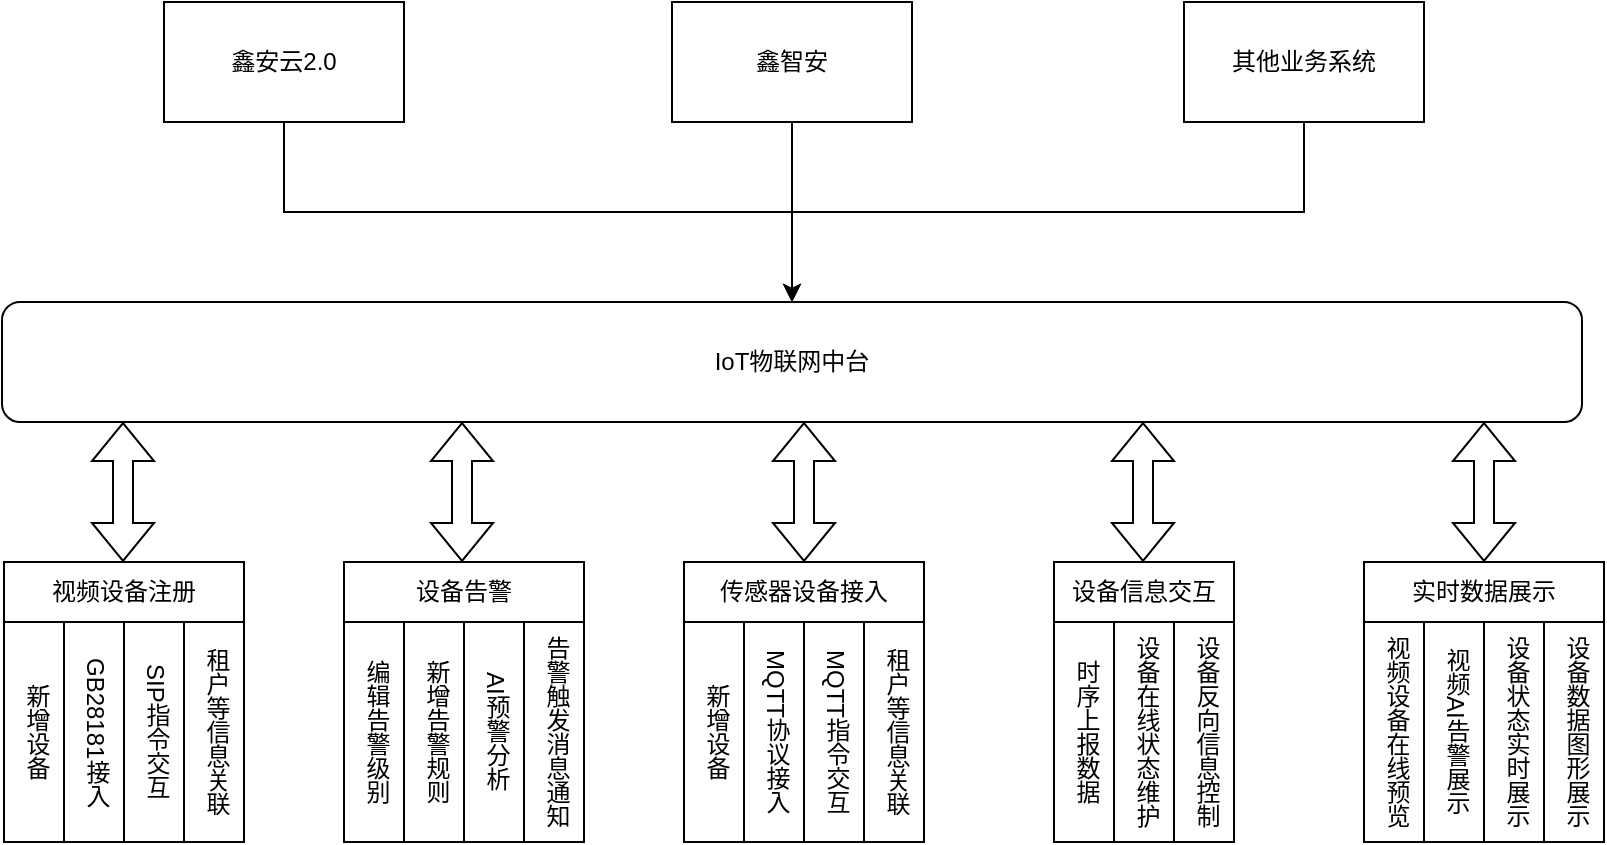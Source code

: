 <mxfile version="24.7.7">
  <diagram name="第 1 页" id="CHQMg75Ctvg36Bg_mEWG">
    <mxGraphModel dx="1434" dy="761" grid="1" gridSize="10" guides="1" tooltips="1" connect="1" arrows="1" fold="1" page="1" pageScale="1" pageWidth="827" pageHeight="1169" math="0" shadow="0">
      <root>
        <mxCell id="0" />
        <mxCell id="1" parent="0" />
        <mxCell id="ywJJRI5t-XReXgleK-C4-1" value="IoT物联网中台" style="rounded=1;whiteSpace=wrap;html=1;" vertex="1" parent="1">
          <mxGeometry x="19" y="210" width="790" height="60" as="geometry" />
        </mxCell>
        <mxCell id="ywJJRI5t-XReXgleK-C4-5" style="edgeStyle=orthogonalEdgeStyle;rounded=0;orthogonalLoop=1;jettySize=auto;html=1;entryX=0.5;entryY=0;entryDx=0;entryDy=0;" edge="1" parent="1" source="ywJJRI5t-XReXgleK-C4-2" target="ywJJRI5t-XReXgleK-C4-1">
          <mxGeometry relative="1" as="geometry" />
        </mxCell>
        <mxCell id="ywJJRI5t-XReXgleK-C4-2" value="鑫安云2.0" style="rounded=0;whiteSpace=wrap;html=1;" vertex="1" parent="1">
          <mxGeometry x="100" y="60" width="120" height="60" as="geometry" />
        </mxCell>
        <mxCell id="ywJJRI5t-XReXgleK-C4-6" style="edgeStyle=orthogonalEdgeStyle;rounded=0;orthogonalLoop=1;jettySize=auto;html=1;entryX=0.5;entryY=0;entryDx=0;entryDy=0;" edge="1" parent="1" source="ywJJRI5t-XReXgleK-C4-3" target="ywJJRI5t-XReXgleK-C4-1">
          <mxGeometry relative="1" as="geometry" />
        </mxCell>
        <mxCell id="ywJJRI5t-XReXgleK-C4-3" value="鑫智安" style="rounded=0;whiteSpace=wrap;html=1;" vertex="1" parent="1">
          <mxGeometry x="354" y="60" width="120" height="60" as="geometry" />
        </mxCell>
        <mxCell id="ywJJRI5t-XReXgleK-C4-7" style="edgeStyle=orthogonalEdgeStyle;rounded=0;orthogonalLoop=1;jettySize=auto;html=1;" edge="1" parent="1" source="ywJJRI5t-XReXgleK-C4-4" target="ywJJRI5t-XReXgleK-C4-1">
          <mxGeometry relative="1" as="geometry" />
        </mxCell>
        <mxCell id="ywJJRI5t-XReXgleK-C4-4" value="其他业务系统" style="rounded=0;whiteSpace=wrap;html=1;" vertex="1" parent="1">
          <mxGeometry x="610" y="60" width="120" height="60" as="geometry" />
        </mxCell>
        <mxCell id="ywJJRI5t-XReXgleK-C4-43" value="" style="group" vertex="1" connectable="0" parent="1">
          <mxGeometry x="20" y="270" width="800" height="210" as="geometry" />
        </mxCell>
        <mxCell id="ywJJRI5t-XReXgleK-C4-38" value="" style="group" vertex="1" connectable="0" parent="ywJJRI5t-XReXgleK-C4-43">
          <mxGeometry width="120" height="210" as="geometry" />
        </mxCell>
        <mxCell id="ywJJRI5t-XReXgleK-C4-8" value="" style="shape=flexArrow;endArrow=classic;startArrow=classic;html=1;rounded=0;" edge="1" parent="ywJJRI5t-XReXgleK-C4-38">
          <mxGeometry width="100" height="100" relative="1" as="geometry">
            <mxPoint x="59.5" y="70" as="sourcePoint" />
            <mxPoint x="59.5" as="targetPoint" />
          </mxGeometry>
        </mxCell>
        <mxCell id="ywJJRI5t-XReXgleK-C4-9" value="视频设备注册" style="rounded=0;whiteSpace=wrap;html=1;" vertex="1" parent="ywJJRI5t-XReXgleK-C4-38">
          <mxGeometry y="70" width="120" height="30" as="geometry" />
        </mxCell>
        <mxCell id="ywJJRI5t-XReXgleK-C4-10" value="GB28181接入" style="rounded=0;whiteSpace=wrap;html=1;textDirection=vertical-lr;" vertex="1" parent="ywJJRI5t-XReXgleK-C4-38">
          <mxGeometry x="30" y="100" width="30" height="110" as="geometry" />
        </mxCell>
        <mxCell id="ywJJRI5t-XReXgleK-C4-11" value="SIP指令交互" style="rounded=0;whiteSpace=wrap;html=1;textDirection=vertical-lr;" vertex="1" parent="ywJJRI5t-XReXgleK-C4-38">
          <mxGeometry x="60" y="100" width="30" height="110" as="geometry" />
        </mxCell>
        <mxCell id="ywJJRI5t-XReXgleK-C4-12" value="新增设备" style="rounded=0;whiteSpace=wrap;html=1;textDirection=vertical-lr;" vertex="1" parent="ywJJRI5t-XReXgleK-C4-38">
          <mxGeometry y="100" width="30" height="110" as="geometry" />
        </mxCell>
        <mxCell id="ywJJRI5t-XReXgleK-C4-13" value="租户等信息关联" style="rounded=0;whiteSpace=wrap;html=1;textDirection=vertical-lr;" vertex="1" parent="ywJJRI5t-XReXgleK-C4-38">
          <mxGeometry x="90" y="100" width="30" height="110" as="geometry" />
        </mxCell>
        <mxCell id="ywJJRI5t-XReXgleK-C4-39" value="" style="group" vertex="1" connectable="0" parent="ywJJRI5t-XReXgleK-C4-43">
          <mxGeometry x="170" width="120" height="210" as="geometry" />
        </mxCell>
        <mxCell id="ywJJRI5t-XReXgleK-C4-14" value="" style="shape=flexArrow;endArrow=classic;startArrow=classic;html=1;rounded=0;" edge="1" parent="ywJJRI5t-XReXgleK-C4-39">
          <mxGeometry width="100" height="100" relative="1" as="geometry">
            <mxPoint x="59" y="70" as="sourcePoint" />
            <mxPoint x="59" as="targetPoint" />
          </mxGeometry>
        </mxCell>
        <mxCell id="ywJJRI5t-XReXgleK-C4-15" value="设备告警" style="rounded=0;whiteSpace=wrap;html=1;" vertex="1" parent="ywJJRI5t-XReXgleK-C4-39">
          <mxGeometry y="70" width="120" height="30" as="geometry" />
        </mxCell>
        <mxCell id="ywJJRI5t-XReXgleK-C4-16" value="新增告警规则" style="rounded=0;whiteSpace=wrap;html=1;textDirection=vertical-lr;" vertex="1" parent="ywJJRI5t-XReXgleK-C4-39">
          <mxGeometry x="30" y="100" width="30" height="110" as="geometry" />
        </mxCell>
        <mxCell id="ywJJRI5t-XReXgleK-C4-17" value="告警触发消息通知" style="rounded=0;whiteSpace=wrap;html=1;textDirection=vertical-lr;" vertex="1" parent="ywJJRI5t-XReXgleK-C4-39">
          <mxGeometry x="90" y="100" width="30" height="110" as="geometry" />
        </mxCell>
        <mxCell id="ywJJRI5t-XReXgleK-C4-18" value="编辑告警级别" style="rounded=0;whiteSpace=wrap;html=1;textDirection=vertical-lr;" vertex="1" parent="ywJJRI5t-XReXgleK-C4-39">
          <mxGeometry y="100" width="30" height="110" as="geometry" />
        </mxCell>
        <mxCell id="ywJJRI5t-XReXgleK-C4-31" value="AI预警分析" style="rounded=0;whiteSpace=wrap;html=1;textDirection=vertical-lr;" vertex="1" parent="ywJJRI5t-XReXgleK-C4-39">
          <mxGeometry x="60" y="100" width="30" height="110" as="geometry" />
        </mxCell>
        <mxCell id="ywJJRI5t-XReXgleK-C4-40" value="" style="group" vertex="1" connectable="0" parent="ywJJRI5t-XReXgleK-C4-43">
          <mxGeometry x="340" width="120" height="210" as="geometry" />
        </mxCell>
        <mxCell id="ywJJRI5t-XReXgleK-C4-20" value="" style="shape=flexArrow;endArrow=classic;startArrow=classic;html=1;rounded=0;" edge="1" parent="ywJJRI5t-XReXgleK-C4-40">
          <mxGeometry width="100" height="100" relative="1" as="geometry">
            <mxPoint x="60" y="70" as="sourcePoint" />
            <mxPoint x="60" as="targetPoint" />
          </mxGeometry>
        </mxCell>
        <mxCell id="ywJJRI5t-XReXgleK-C4-21" value="传感器设备接入" style="rounded=0;whiteSpace=wrap;html=1;" vertex="1" parent="ywJJRI5t-XReXgleK-C4-40">
          <mxGeometry y="70" width="120" height="30" as="geometry" />
        </mxCell>
        <mxCell id="ywJJRI5t-XReXgleK-C4-22" value="MQTT协议接入" style="rounded=0;whiteSpace=wrap;html=1;textDirection=vertical-lr;" vertex="1" parent="ywJJRI5t-XReXgleK-C4-40">
          <mxGeometry x="30" y="100" width="30" height="110" as="geometry" />
        </mxCell>
        <mxCell id="ywJJRI5t-XReXgleK-C4-23" value="MQTT指令交互" style="rounded=0;whiteSpace=wrap;html=1;textDirection=vertical-lr;" vertex="1" parent="ywJJRI5t-XReXgleK-C4-40">
          <mxGeometry x="60" y="100" width="30" height="110" as="geometry" />
        </mxCell>
        <mxCell id="ywJJRI5t-XReXgleK-C4-24" value="新增设备" style="rounded=0;whiteSpace=wrap;html=1;textDirection=vertical-lr;" vertex="1" parent="ywJJRI5t-XReXgleK-C4-40">
          <mxGeometry y="100" width="30" height="110" as="geometry" />
        </mxCell>
        <mxCell id="ywJJRI5t-XReXgleK-C4-25" value="租户等信息关联" style="rounded=0;whiteSpace=wrap;html=1;textDirection=vertical-lr;" vertex="1" parent="ywJJRI5t-XReXgleK-C4-40">
          <mxGeometry x="90" y="100" width="30" height="110" as="geometry" />
        </mxCell>
        <mxCell id="ywJJRI5t-XReXgleK-C4-41" value="" style="group" vertex="1" connectable="0" parent="ywJJRI5t-XReXgleK-C4-43">
          <mxGeometry x="525" width="90" height="210" as="geometry" />
        </mxCell>
        <mxCell id="ywJJRI5t-XReXgleK-C4-26" value="" style="shape=flexArrow;endArrow=classic;startArrow=classic;html=1;rounded=0;" edge="1" parent="ywJJRI5t-XReXgleK-C4-41">
          <mxGeometry width="100" height="100" relative="1" as="geometry">
            <mxPoint x="44.5" y="70" as="sourcePoint" />
            <mxPoint x="44.5" as="targetPoint" />
          </mxGeometry>
        </mxCell>
        <mxCell id="ywJJRI5t-XReXgleK-C4-27" value="设备信息交互" style="rounded=0;whiteSpace=wrap;html=1;" vertex="1" parent="ywJJRI5t-XReXgleK-C4-41">
          <mxGeometry y="70" width="90" height="30" as="geometry" />
        </mxCell>
        <mxCell id="ywJJRI5t-XReXgleK-C4-28" value="设备在线状态维护" style="rounded=0;whiteSpace=wrap;html=1;textDirection=vertical-lr;" vertex="1" parent="ywJJRI5t-XReXgleK-C4-41">
          <mxGeometry x="30" y="100" width="30" height="110" as="geometry" />
        </mxCell>
        <mxCell id="ywJJRI5t-XReXgleK-C4-29" value="设备反向信息控制" style="rounded=0;whiteSpace=wrap;html=1;textDirection=vertical-lr;" vertex="1" parent="ywJJRI5t-XReXgleK-C4-41">
          <mxGeometry x="60" y="100" width="30" height="110" as="geometry" />
        </mxCell>
        <mxCell id="ywJJRI5t-XReXgleK-C4-30" value="时序上报数据" style="rounded=0;whiteSpace=wrap;html=1;textDirection=vertical-lr;" vertex="1" parent="ywJJRI5t-XReXgleK-C4-41">
          <mxGeometry y="100" width="30" height="110" as="geometry" />
        </mxCell>
        <mxCell id="ywJJRI5t-XReXgleK-C4-42" value="" style="group" vertex="1" connectable="0" parent="ywJJRI5t-XReXgleK-C4-43">
          <mxGeometry x="680" width="120" height="210" as="geometry" />
        </mxCell>
        <mxCell id="ywJJRI5t-XReXgleK-C4-32" value="" style="shape=flexArrow;endArrow=classic;startArrow=classic;html=1;rounded=0;" edge="1" parent="ywJJRI5t-XReXgleK-C4-42">
          <mxGeometry width="100" height="100" relative="1" as="geometry">
            <mxPoint x="60" y="70" as="sourcePoint" />
            <mxPoint x="60" as="targetPoint" />
          </mxGeometry>
        </mxCell>
        <mxCell id="ywJJRI5t-XReXgleK-C4-33" value="实时数据展示" style="rounded=0;whiteSpace=wrap;html=1;" vertex="1" parent="ywJJRI5t-XReXgleK-C4-42">
          <mxGeometry y="70" width="120" height="30" as="geometry" />
        </mxCell>
        <mxCell id="ywJJRI5t-XReXgleK-C4-34" value="设备状态实时展示" style="rounded=0;whiteSpace=wrap;html=1;textDirection=vertical-lr;" vertex="1" parent="ywJJRI5t-XReXgleK-C4-42">
          <mxGeometry x="60" y="100" width="30" height="110" as="geometry" />
        </mxCell>
        <mxCell id="ywJJRI5t-XReXgleK-C4-35" value="设备数据图形展示" style="rounded=0;whiteSpace=wrap;html=1;textDirection=vertical-lr;" vertex="1" parent="ywJJRI5t-XReXgleK-C4-42">
          <mxGeometry x="90" y="100" width="30" height="110" as="geometry" />
        </mxCell>
        <mxCell id="ywJJRI5t-XReXgleK-C4-36" value="视频设备在线预览" style="rounded=0;whiteSpace=wrap;html=1;textDirection=vertical-lr;" vertex="1" parent="ywJJRI5t-XReXgleK-C4-42">
          <mxGeometry y="100" width="30" height="110" as="geometry" />
        </mxCell>
        <mxCell id="ywJJRI5t-XReXgleK-C4-37" value="视频AI告警展示" style="rounded=0;whiteSpace=wrap;html=1;textDirection=vertical-lr;" vertex="1" parent="ywJJRI5t-XReXgleK-C4-42">
          <mxGeometry x="30" y="100" width="30" height="110" as="geometry" />
        </mxCell>
      </root>
    </mxGraphModel>
  </diagram>
</mxfile>

